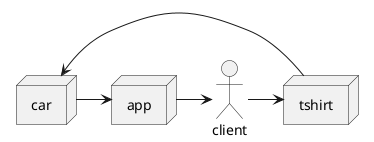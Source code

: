 @startuml testt
actor client
node app
node car
node tshirt

car -> app
app -> client
client -> tshirt
tshirt -> car
@enduml
